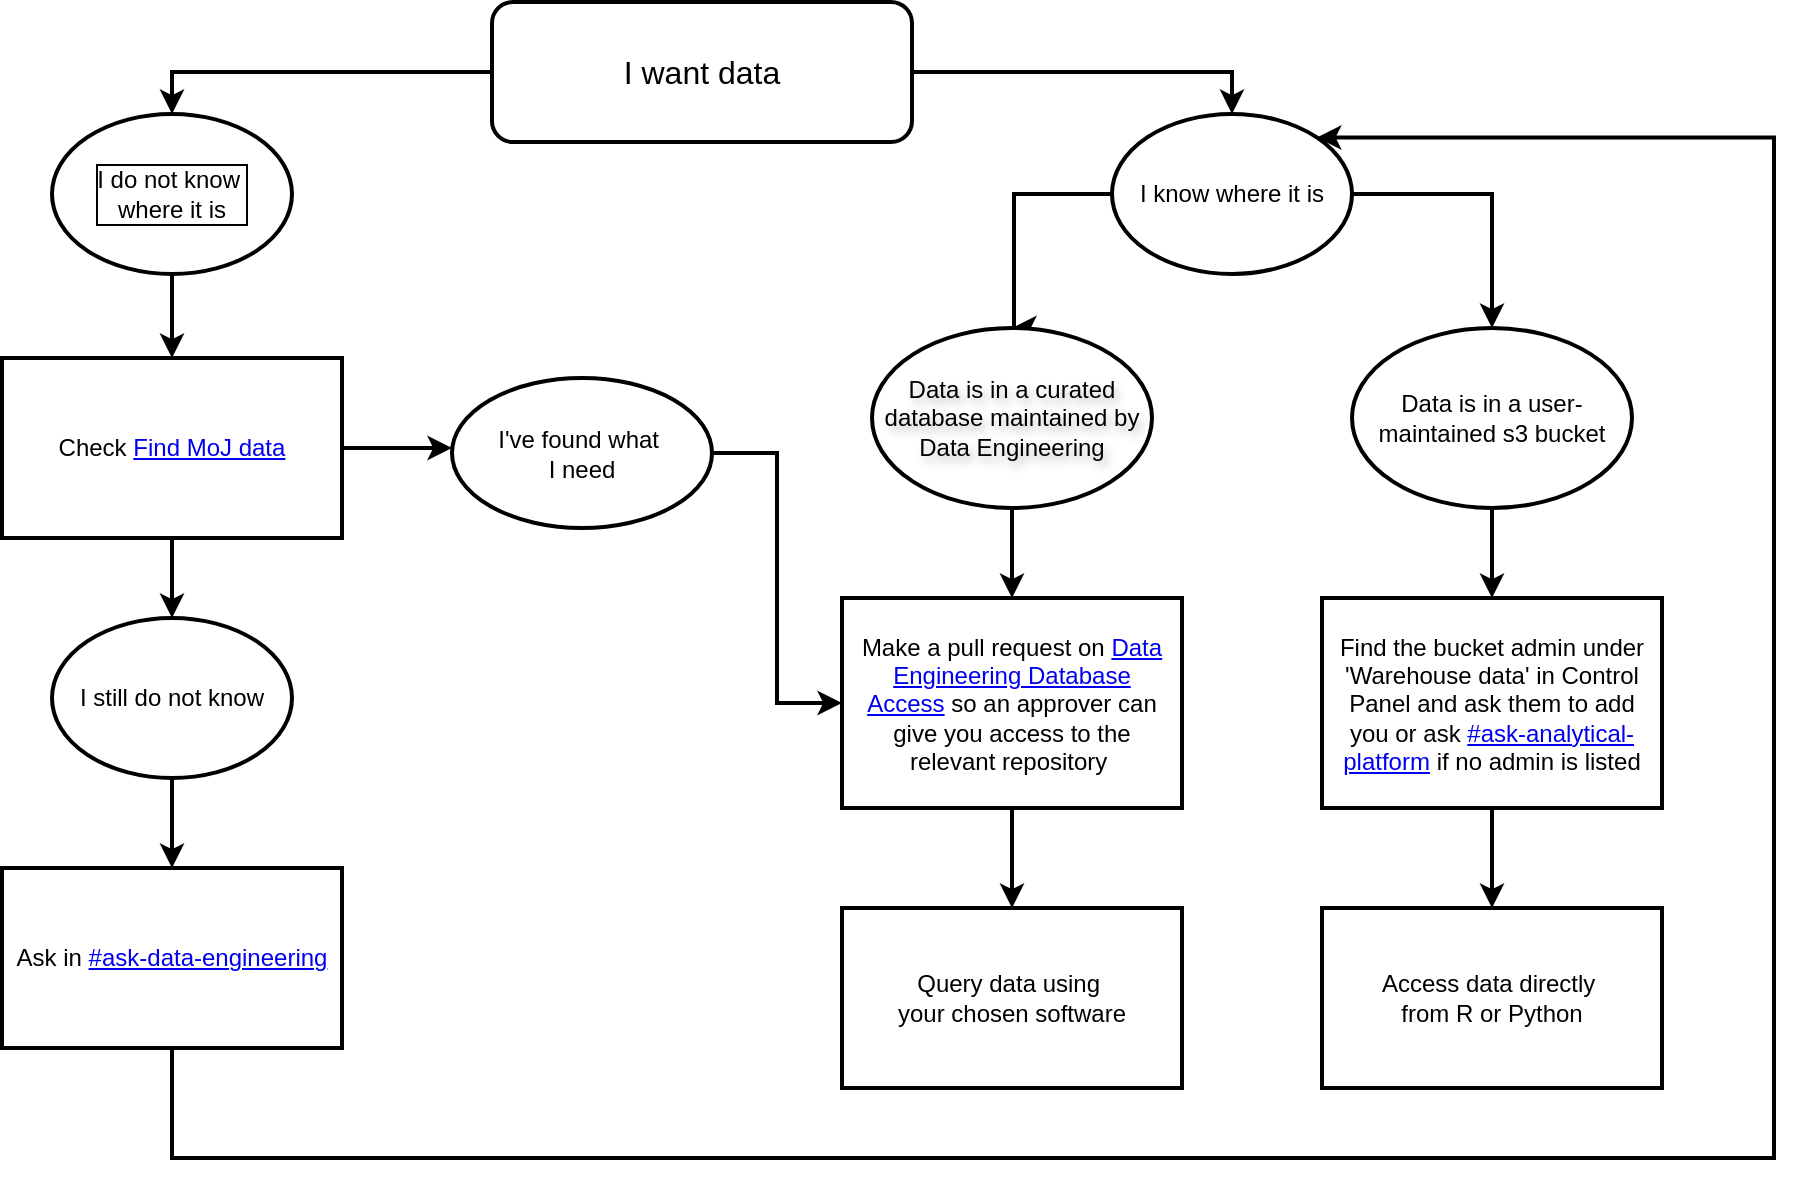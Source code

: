 <mxfile version="28.2.3">
  <diagram name="Page-1" id="szUcrHI9SdylVtGqFM55">
    <mxGraphModel grid="1" page="1" gridSize="10" guides="1" tooltips="1" connect="1" arrows="1" fold="1" pageScale="1" pageWidth="1200" pageHeight="1600" background="light-dark(#FFFFFF,#FFFFFF)" math="0" shadow="0">
      <root>
        <mxCell id="0" />
        <mxCell id="1" parent="0" />
        <mxCell id="WO32JipdvGdYlU6IkMw0-8" style="edgeStyle=orthogonalEdgeStyle;rounded=0;orthogonalLoop=1;jettySize=auto;html=1;entryX=0.5;entryY=0;entryDx=0;entryDy=0;labelBackgroundColor=none;fontColor=light-dark(#000000, #1b1d1e);strokeColor=light-dark(#000000,#000000);strokeWidth=2;" edge="1" parent="1" source="lBDUN0AQqxMvtpXzoNMG-1" target="lBDUN0AQqxMvtpXzoNMG-3">
          <mxGeometry relative="1" as="geometry" />
        </mxCell>
        <mxCell id="WO32JipdvGdYlU6IkMw0-9" style="edgeStyle=orthogonalEdgeStyle;rounded=0;orthogonalLoop=1;jettySize=auto;html=1;entryX=0.5;entryY=0;entryDx=0;entryDy=0;labelBackgroundColor=none;fontColor=light-dark(#000000, #1b1d1e);strokeColor=light-dark(#000000,#000000);strokeWidth=2;" edge="1" parent="1" source="lBDUN0AQqxMvtpXzoNMG-1" target="lBDUN0AQqxMvtpXzoNMG-2">
          <mxGeometry relative="1" as="geometry" />
        </mxCell>
        <mxCell id="lBDUN0AQqxMvtpXzoNMG-1" value="&lt;font style=&quot;font-size: 16px; color: light-dark(rgb(0, 0, 0), rgb(0, 0, 0));&quot;&gt;I &lt;span&gt;want&lt;/span&gt; data&lt;/font&gt;" style="rounded=1;whiteSpace=wrap;html=1;labelBackgroundColor=none;fillColor=light-dark(#FFFFFF,#FFFFFF);strokeColor=light-dark(#000000,#000000);strokeWidth=2;" vertex="1" parent="1">
          <mxGeometry x="350" y="177" width="210" height="70" as="geometry" />
        </mxCell>
        <mxCell id="WO32JipdvGdYlU6IkMw0-10" style="edgeStyle=orthogonalEdgeStyle;rounded=0;orthogonalLoop=1;jettySize=auto;html=1;entryX=0.5;entryY=0;entryDx=0;entryDy=0;labelBackgroundColor=none;fontColor=light-dark(#000000, #1b1d1e);strokeColor=light-dark(#000000,#000000);strokeWidth=2;" edge="1" parent="1" source="lBDUN0AQqxMvtpXzoNMG-2" target="WO32JipdvGdYlU6IkMw0-6">
          <mxGeometry relative="1" as="geometry">
            <mxPoint x="610" y="320" as="targetPoint" />
            <Array as="points">
              <mxPoint x="611" y="273" />
            </Array>
          </mxGeometry>
        </mxCell>
        <mxCell id="WO32JipdvGdYlU6IkMw0-19" style="edgeStyle=orthogonalEdgeStyle;rounded=0;orthogonalLoop=1;jettySize=auto;html=1;exitX=1;exitY=0.5;exitDx=0;exitDy=0;entryX=0.5;entryY=0;entryDx=0;entryDy=0;labelBackgroundColor=none;fontColor=light-dark(#000000, #1b1d1e);strokeColor=light-dark(#000000,#000000);strokeWidth=2;" edge="1" parent="1" source="lBDUN0AQqxMvtpXzoNMG-2" target="lBDUN0AQqxMvtpXzoNMG-7">
          <mxGeometry relative="1" as="geometry" />
        </mxCell>
        <mxCell id="lBDUN0AQqxMvtpXzoNMG-2" value="I know where it is" style="ellipse;whiteSpace=wrap;html=1;labelBackgroundColor=none;fontColor=light-dark(#000000, #1b1d1e);strokeColor=light-dark(#000000,#000000);fillColor=light-dark(#FFFFFF,#FFFFFF);strokeWidth=2;" vertex="1" parent="1">
          <mxGeometry x="660" y="233" width="120" height="80" as="geometry" />
        </mxCell>
        <mxCell id="WO32JipdvGdYlU6IkMw0-14" style="edgeStyle=orthogonalEdgeStyle;rounded=0;orthogonalLoop=1;jettySize=auto;html=1;exitX=0.5;exitY=1;exitDx=0;exitDy=0;entryX=0.5;entryY=0;entryDx=0;entryDy=0;labelBackgroundColor=none;fontColor=light-dark(#000000, #1b1d1e);strokeColor=light-dark(#000000,#000000);strokeWidth=2;" edge="1" parent="1" source="lBDUN0AQqxMvtpXzoNMG-3" target="WO32JipdvGdYlU6IkMw0-3">
          <mxGeometry relative="1" as="geometry" />
        </mxCell>
        <mxCell id="lBDUN0AQqxMvtpXzoNMG-3" value="I do not know&amp;nbsp;&lt;div&gt;where it is&lt;/div&gt;" style="ellipse;whiteSpace=wrap;html=1;labelBackgroundColor=none;fillColor=light-dark(#FFFFFF,#FFFFFF);fontColor=light-dark(#000000,#000000);labelBorderColor=default;strokeColor=light-dark(#000000,#000000);strokeWidth=2;" vertex="1" parent="1">
          <mxGeometry x="130" y="233" width="120" height="80" as="geometry" />
        </mxCell>
        <mxCell id="WO32JipdvGdYlU6IkMw0-17" style="edgeStyle=orthogonalEdgeStyle;rounded=0;orthogonalLoop=1;jettySize=auto;html=1;exitX=0.5;exitY=1;exitDx=0;exitDy=0;entryX=0.5;entryY=0;entryDx=0;entryDy=0;labelBackgroundColor=none;fontColor=light-dark(#000000, #1b1d1e);strokeColor=light-dark(#000000,#000000);strokeWidth=2;" edge="1" parent="1" source="lBDUN0AQqxMvtpXzoNMG-4" target="WO32JipdvGdYlU6IkMw0-1">
          <mxGeometry relative="1" as="geometry" />
        </mxCell>
        <mxCell id="lBDUN0AQqxMvtpXzoNMG-4" value="&lt;font face=&quot;Helvetica&quot;&gt;&lt;br&gt;&lt;span style=&quot;&quot; data-colorparams=&quot;#000000_null_null&quot; data-colorformula=&quot;THEMEVAL(&amp;quot;TextColor&amp;quot;,RGB(0,0,0))&quot;&gt;Make a pull request on &lt;a href=&quot;https://github.com/moj-analytical-services/data-engineering-database-access&quot;&gt;Data Engineering Database Access&lt;/a&gt; so an approver can give you access to the relevant repository&amp;nbsp;&lt;/span&gt;&lt;/font&gt;&lt;div&gt;&lt;br&gt;&lt;/div&gt;" style="rounded=0;whiteSpace=wrap;html=1;labelBackgroundColor=none;fontColor=light-dark(#000000, #1b1d1e);strokeColor=light-dark(#000000,#000000);fillColor=light-dark(#FFFFFF,#FFFFFF);strokeWidth=2;spacingRight=5;spacingLeft=5;" vertex="1" parent="1">
          <mxGeometry x="525" y="475" width="170" height="105" as="geometry" />
        </mxCell>
        <mxCell id="WO32JipdvGdYlU6IkMw0-12" style="edgeStyle=orthogonalEdgeStyle;rounded=0;orthogonalLoop=1;jettySize=auto;html=1;exitX=1;exitY=0.5;exitDx=0;exitDy=0;entryX=0;entryY=0.5;entryDx=0;entryDy=0;labelBackgroundColor=none;fontColor=light-dark(#000000, #1b1d1e);strokeColor=light-dark(#000000,#000000);strokeWidth=2;" edge="1" parent="1" source="lBDUN0AQqxMvtpXzoNMG-5" target="lBDUN0AQqxMvtpXzoNMG-4">
          <mxGeometry relative="1" as="geometry" />
        </mxCell>
        <mxCell id="lBDUN0AQqxMvtpXzoNMG-5" value="I&#39;ve found what&amp;nbsp;&lt;div&gt;I need&lt;/div&gt;" style="ellipse;whiteSpace=wrap;html=1;labelBackgroundColor=none;fontColor=light-dark(#000000, #1b1d1e);strokeColor=light-dark(#000000,#000000);fillColor=light-dark(#FFFFFF,#FFFFFF);strokeWidth=2;" vertex="1" parent="1">
          <mxGeometry x="330" y="365" width="130" height="75" as="geometry" />
        </mxCell>
        <mxCell id="WO32JipdvGdYlU6IkMw0-20" style="edgeStyle=orthogonalEdgeStyle;rounded=0;orthogonalLoop=1;jettySize=auto;html=1;exitX=0.5;exitY=1;exitDx=0;exitDy=0;entryX=0.5;entryY=0;entryDx=0;entryDy=0;labelBackgroundColor=none;fontColor=light-dark(#000000, #1b1d1e);strokeColor=light-dark(#000000,#000000);strokeWidth=2;" edge="1" parent="1" source="lBDUN0AQqxMvtpXzoNMG-7" target="lBDUN0AQqxMvtpXzoNMG-8">
          <mxGeometry relative="1" as="geometry" />
        </mxCell>
        <mxCell id="lBDUN0AQqxMvtpXzoNMG-7" value="Data is in a user-maintained s3 bucket" style="ellipse;whiteSpace=wrap;html=1;labelBackgroundColor=none;fontColor=light-dark(#000000, #1b1d1e);strokeColor=light-dark(#000000,#000000);fillColor=light-dark(#FFFFFF,#FFFFFF);strokeWidth=2;" vertex="1" parent="1">
          <mxGeometry x="780" y="340" width="140" height="90" as="geometry" />
        </mxCell>
        <mxCell id="WO32JipdvGdYlU6IkMw0-21" style="edgeStyle=orthogonalEdgeStyle;rounded=0;orthogonalLoop=1;jettySize=auto;html=1;exitX=0.5;exitY=1;exitDx=0;exitDy=0;entryX=0.5;entryY=0;entryDx=0;entryDy=0;labelBackgroundColor=none;fontColor=light-dark(#000000, #1b1d1e);strokeColor=light-dark(#000000,#000000);strokeWidth=2;" edge="1" parent="1" source="lBDUN0AQqxMvtpXzoNMG-8" target="WO32JipdvGdYlU6IkMw0-2">
          <mxGeometry relative="1" as="geometry" />
        </mxCell>
        <mxCell id="lBDUN0AQqxMvtpXzoNMG-8" value="Find the bucket admin under &#39;Warehouse data&#39; in Control Panel and ask them&amp;nbsp;&lt;span style=&quot;&quot;&gt;to&amp;nbsp;&lt;/span&gt;&lt;span style=&quot;&quot;&gt;add you or ask &lt;a href=&quot;https://moj.enterprise.slack.com/archives/C4PF7QAJZ&quot;&gt;#ask-analytical-platform&lt;/a&gt; if no admin is listed&lt;/span&gt;" style="rounded=0;whiteSpace=wrap;html=1;labelBackgroundColor=none;fontColor=light-dark(#000000, #1b1d1e);strokeColor=light-dark(#000000,#000000);fillColor=light-dark(#FFFFFF,#FFFFFF);strokeWidth=2;spacingTop=0;spacingLeft=5;spacingRight=5;" vertex="1" parent="1">
          <mxGeometry x="765" y="475" width="170" height="105" as="geometry" />
        </mxCell>
        <mxCell id="WO32JipdvGdYlU6IkMw0-1" value="Query data using&amp;nbsp;&lt;div&gt;your chosen software&lt;/div&gt;" style="rounded=0;whiteSpace=wrap;html=1;labelBackgroundColor=none;fontColor=light-dark(#000000, #1b1d1e);strokeColor=light-dark(#000000,#000000);fillColor=light-dark(#FFFFFF,#FFFFFF);strokeWidth=2;" vertex="1" parent="1">
          <mxGeometry x="525" y="630" width="170" height="90" as="geometry" />
        </mxCell>
        <mxCell id="WO32JipdvGdYlU6IkMw0-2" value="Access data directly&amp;nbsp;&lt;div&gt;from R or Python&lt;/div&gt;" style="rounded=0;whiteSpace=wrap;html=1;labelBackgroundColor=none;fontColor=light-dark(#000000, #1b1d1e);strokeColor=light-dark(#000000,#000000);fillColor=light-dark(#FFFFFF,#FFFFFF);strokeWidth=2;" vertex="1" parent="1">
          <mxGeometry x="765" y="630" width="170" height="90" as="geometry" />
        </mxCell>
        <mxCell id="WO32JipdvGdYlU6IkMw0-13" style="edgeStyle=orthogonalEdgeStyle;rounded=0;orthogonalLoop=1;jettySize=auto;html=1;exitX=1;exitY=0.5;exitDx=0;exitDy=0;labelBackgroundColor=none;fontColor=light-dark(#000000, #1b1d1e);strokeColor=light-dark(#000000,#000000);strokeWidth=2;" edge="1" parent="1" source="WO32JipdvGdYlU6IkMw0-3">
          <mxGeometry relative="1" as="geometry">
            <mxPoint x="330" y="400" as="targetPoint" />
          </mxGeometry>
        </mxCell>
        <mxCell id="WO32JipdvGdYlU6IkMw0-15" style="edgeStyle=orthogonalEdgeStyle;rounded=0;orthogonalLoop=1;jettySize=auto;html=1;exitX=0.5;exitY=1;exitDx=0;exitDy=0;entryX=0.5;entryY=0;entryDx=0;entryDy=0;labelBackgroundColor=none;fontColor=light-dark(#000000, #1b1d1e);strokeColor=light-dark(#000000,#000000);strokeWidth=2;" edge="1" parent="1" source="WO32JipdvGdYlU6IkMw0-3" target="WO32JipdvGdYlU6IkMw0-4">
          <mxGeometry relative="1" as="geometry" />
        </mxCell>
        <mxCell id="WO32JipdvGdYlU6IkMw0-3" value="Check &lt;a href=&quot;https://find-moj-data.service.justice.gov.uk/&quot;&gt;Find MoJ data&lt;/a&gt;" style="rounded=0;whiteSpace=wrap;html=1;labelBackgroundColor=none;fontColor=light-dark(#000000, #1b1d1e);strokeColor=light-dark(#000000,#000000);fillColor=light-dark(#FFFFFF,#FFFFFF);strokeWidth=2;" vertex="1" parent="1">
          <mxGeometry x="105" y="355" width="170" height="90" as="geometry" />
        </mxCell>
        <mxCell id="WO32JipdvGdYlU6IkMw0-16" style="edgeStyle=orthogonalEdgeStyle;rounded=0;orthogonalLoop=1;jettySize=auto;html=1;exitX=0.5;exitY=1;exitDx=0;exitDy=0;entryX=0.5;entryY=0;entryDx=0;entryDy=0;labelBackgroundColor=none;fontColor=light-dark(#000000, #1b1d1e);strokeColor=light-dark(#000000,#000000);strokeWidth=2;" edge="1" parent="1" source="WO32JipdvGdYlU6IkMw0-4" target="WO32JipdvGdYlU6IkMw0-5">
          <mxGeometry relative="1" as="geometry" />
        </mxCell>
        <mxCell id="WO32JipdvGdYlU6IkMw0-4" value="I still do not know" style="ellipse;whiteSpace=wrap;html=1;labelBackgroundColor=none;fillColor=light-dark(#FFFFFF,#FFFFFF);fontColor=light-dark(#000000,#000000);strokeColor=light-dark(#000000,#000000);strokeWidth=2;" vertex="1" parent="1">
          <mxGeometry x="130" y="485" width="120" height="80" as="geometry" />
        </mxCell>
        <mxCell id="WO32JipdvGdYlU6IkMw0-23" style="edgeStyle=orthogonalEdgeStyle;rounded=0;orthogonalLoop=1;jettySize=auto;html=1;exitX=0.5;exitY=1;exitDx=0;exitDy=0;entryX=1;entryY=0;entryDx=0;entryDy=0;labelBackgroundColor=none;fontColor=light-dark(#000000, #1b1d1e);strokeColor=light-dark(#000000,#000000);strokeWidth=2;" edge="1" parent="1" source="WO32JipdvGdYlU6IkMw0-5" target="lBDUN0AQqxMvtpXzoNMG-2">
          <mxGeometry relative="1" as="geometry">
            <mxPoint x="770" y="230" as="targetPoint" />
            <Array as="points">
              <mxPoint x="190" y="755" />
              <mxPoint x="991" y="755" />
              <mxPoint x="991" y="245" />
            </Array>
          </mxGeometry>
        </mxCell>
        <mxCell id="WO32JipdvGdYlU6IkMw0-5" value="Ask in &lt;a href=&quot;https://moj.enterprise.slack.com/archives/C8X3PP1TN&quot;&gt;#ask-data-engineering&lt;/a&gt;" style="rounded=0;whiteSpace=wrap;html=1;labelBackgroundColor=none;fontColor=light-dark(#000000, #1b1d1e);strokeColor=light-dark(#000000,#000000);fillColor=light-dark(#FFFFFF,#FFFFFF);strokeWidth=2;" vertex="1" parent="1">
          <mxGeometry x="105" y="610" width="170" height="90" as="geometry" />
        </mxCell>
        <mxCell id="WO32JipdvGdYlU6IkMw0-18" style="edgeStyle=orthogonalEdgeStyle;rounded=0;orthogonalLoop=1;jettySize=auto;html=1;exitX=0.5;exitY=1;exitDx=0;exitDy=0;entryX=0.5;entryY=0;entryDx=0;entryDy=0;labelBackgroundColor=none;fontColor=light-dark(#000000, #1b1d1e);strokeColor=light-dark(#000000,#000000);strokeWidth=2;" edge="1" parent="1" source="WO32JipdvGdYlU6IkMw0-6" target="lBDUN0AQqxMvtpXzoNMG-4">
          <mxGeometry relative="1" as="geometry" />
        </mxCell>
        <mxCell id="WO32JipdvGdYlU6IkMw0-6" value="&lt;span&gt;Data is in a curated database maintained by Data Engineering&lt;/span&gt;" style="ellipse;whiteSpace=wrap;html=1;labelBackgroundColor=none;fontColor=light-dark(#000000, #1b1d1e);textShadow=1;strokeColor=light-dark(#000000,#000000);fillColor=light-dark(#FFFFFF,#FFFFFF);strokeWidth=2;" vertex="1" parent="1">
          <mxGeometry x="540" y="340" width="140" height="90" as="geometry" />
        </mxCell>
      </root>
    </mxGraphModel>
  </diagram>
</mxfile>
